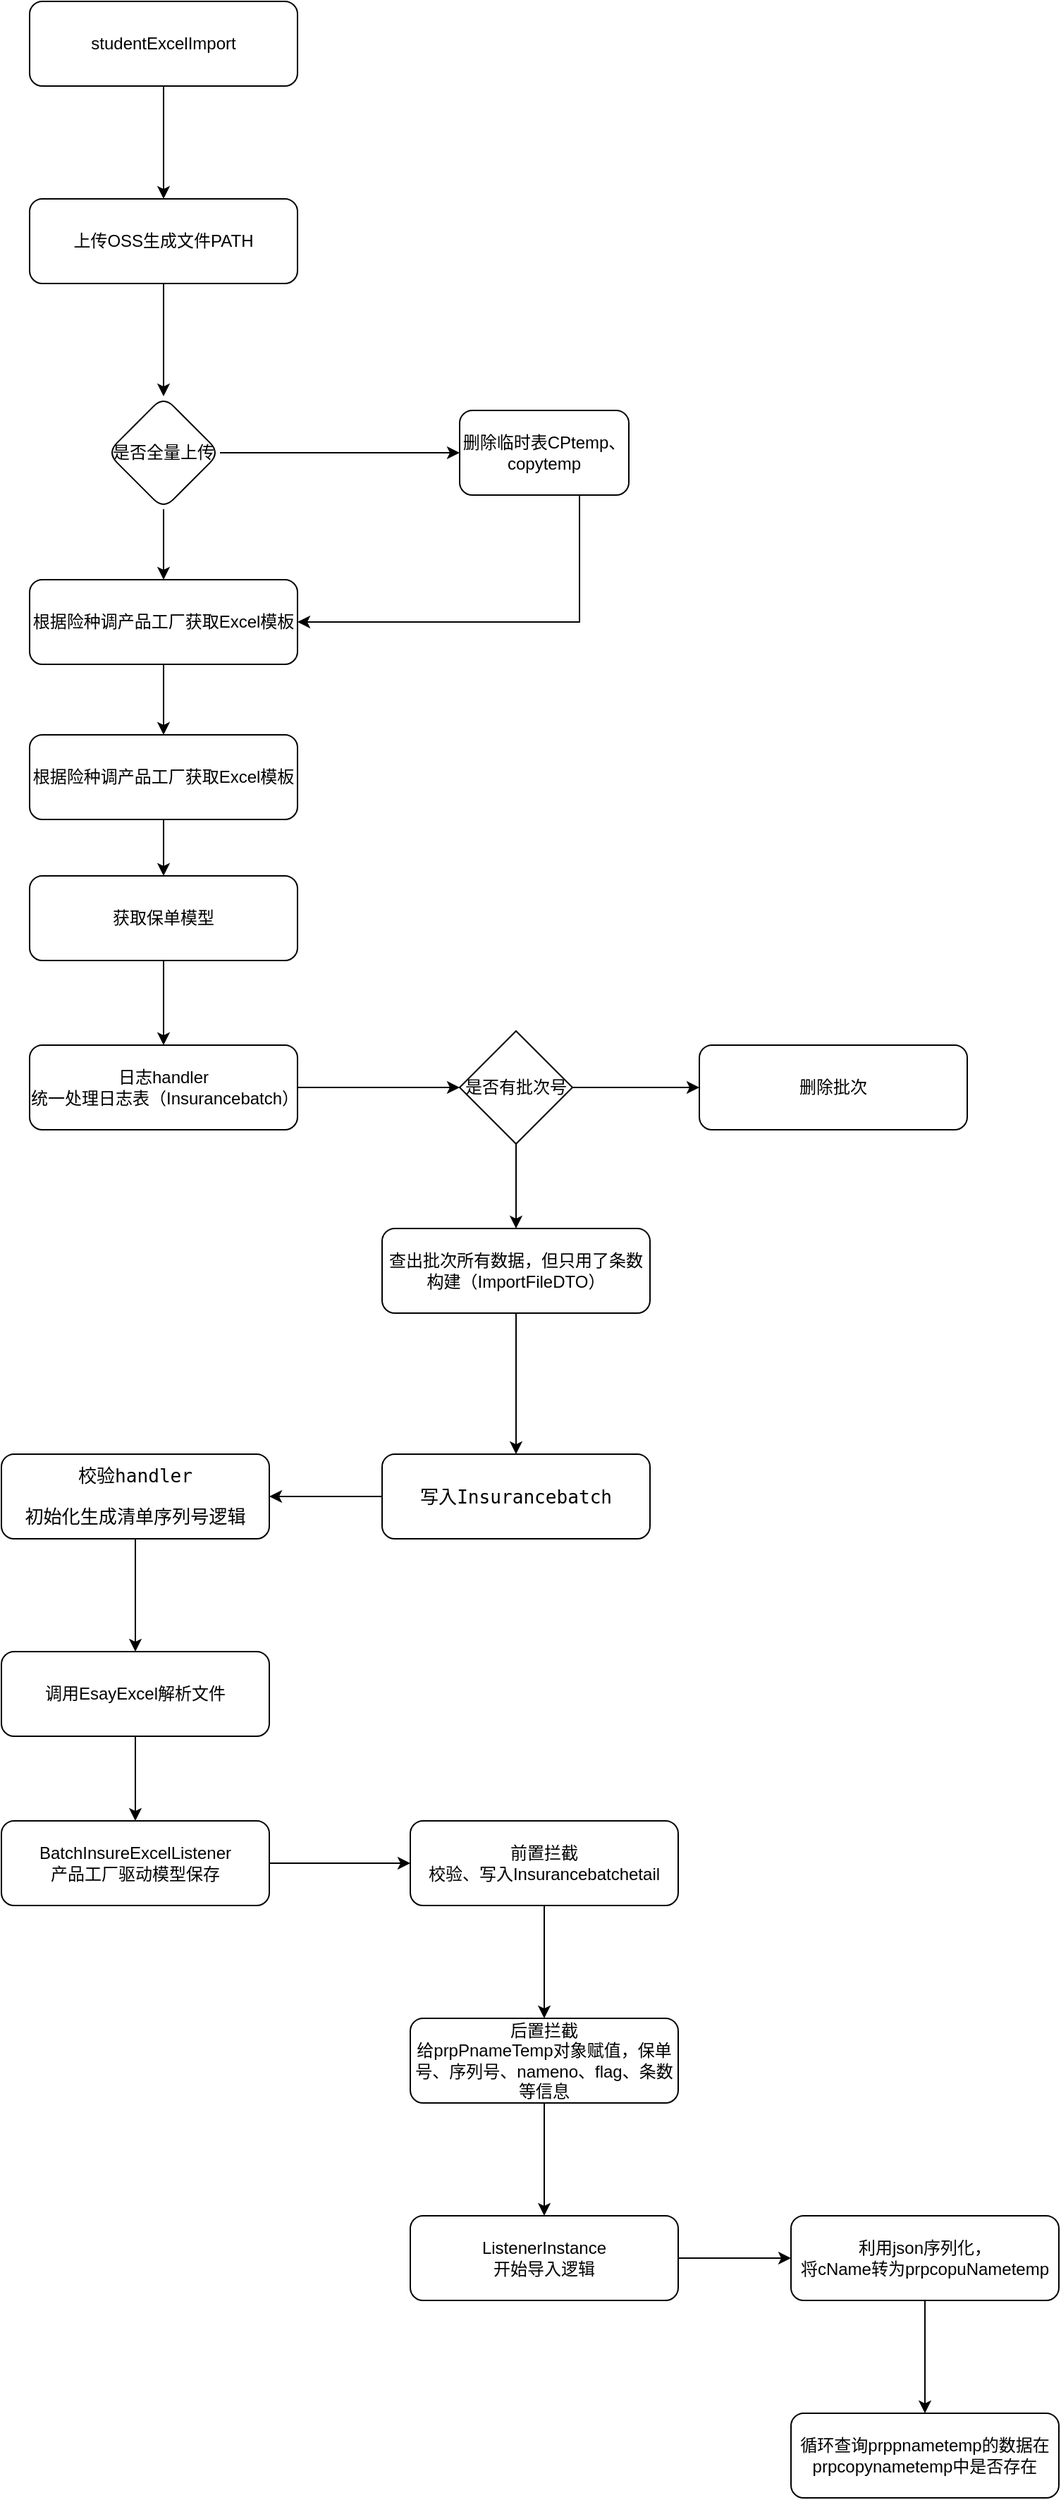 <mxfile version="24.4.4" type="github">
  <diagram name="第 1 页" id="Fu0R1MFzWa6YzTho8a_D">
    <mxGraphModel dx="1434" dy="746" grid="1" gridSize="10" guides="1" tooltips="1" connect="1" arrows="1" fold="1" page="1" pageScale="1" pageWidth="827" pageHeight="1169" math="0" shadow="0">
      <root>
        <mxCell id="0" />
        <mxCell id="1" parent="0" />
        <mxCell id="GyTgs1EJwbVY7Si8vsgn-1" value="" style="edgeStyle=orthogonalEdgeStyle;rounded=0;orthogonalLoop=1;jettySize=auto;html=1;" edge="1" parent="1" source="GyTgs1EJwbVY7Si8vsgn-2" target="GyTgs1EJwbVY7Si8vsgn-4">
          <mxGeometry relative="1" as="geometry" />
        </mxCell>
        <mxCell id="GyTgs1EJwbVY7Si8vsgn-2" value="studentExcelImport" style="rounded=1;whiteSpace=wrap;html=1;" vertex="1" parent="1">
          <mxGeometry x="380" y="30" width="190" height="60" as="geometry" />
        </mxCell>
        <mxCell id="GyTgs1EJwbVY7Si8vsgn-38" value="" style="edgeStyle=orthogonalEdgeStyle;rounded=0;orthogonalLoop=1;jettySize=auto;html=1;" edge="1" parent="1" source="GyTgs1EJwbVY7Si8vsgn-4" target="GyTgs1EJwbVY7Si8vsgn-37">
          <mxGeometry relative="1" as="geometry" />
        </mxCell>
        <mxCell id="GyTgs1EJwbVY7Si8vsgn-4" value="上传OSS生成文件PATH" style="rounded=1;whiteSpace=wrap;html=1;" vertex="1" parent="1">
          <mxGeometry x="380" y="170" width="190" height="60" as="geometry" />
        </mxCell>
        <mxCell id="GyTgs1EJwbVY7Si8vsgn-5" value="" style="edgeStyle=orthogonalEdgeStyle;rounded=0;orthogonalLoop=1;jettySize=auto;html=1;" edge="1" parent="1" source="GyTgs1EJwbVY7Si8vsgn-6" target="GyTgs1EJwbVY7Si8vsgn-8">
          <mxGeometry relative="1" as="geometry" />
        </mxCell>
        <mxCell id="GyTgs1EJwbVY7Si8vsgn-6" value="根据险种调产品工厂获取Excel模板" style="rounded=1;whiteSpace=wrap;html=1;" vertex="1" parent="1">
          <mxGeometry x="380" y="440" width="190" height="60" as="geometry" />
        </mxCell>
        <mxCell id="GyTgs1EJwbVY7Si8vsgn-7" value="" style="edgeStyle=orthogonalEdgeStyle;rounded=0;orthogonalLoop=1;jettySize=auto;html=1;" edge="1" parent="1" source="GyTgs1EJwbVY7Si8vsgn-8" target="GyTgs1EJwbVY7Si8vsgn-10">
          <mxGeometry relative="1" as="geometry" />
        </mxCell>
        <mxCell id="GyTgs1EJwbVY7Si8vsgn-8" value="根据险种调产品工厂获取Excel模板" style="rounded=1;whiteSpace=wrap;html=1;" vertex="1" parent="1">
          <mxGeometry x="380" y="550" width="190" height="60" as="geometry" />
        </mxCell>
        <mxCell id="GyTgs1EJwbVY7Si8vsgn-9" value="" style="edgeStyle=orthogonalEdgeStyle;rounded=0;orthogonalLoop=1;jettySize=auto;html=1;" edge="1" parent="1" source="GyTgs1EJwbVY7Si8vsgn-10" target="GyTgs1EJwbVY7Si8vsgn-12">
          <mxGeometry relative="1" as="geometry" />
        </mxCell>
        <mxCell id="GyTgs1EJwbVY7Si8vsgn-10" value="获取保单模型" style="rounded=1;whiteSpace=wrap;html=1;" vertex="1" parent="1">
          <mxGeometry x="380" y="650" width="190" height="60" as="geometry" />
        </mxCell>
        <mxCell id="GyTgs1EJwbVY7Si8vsgn-11" value="" style="edgeStyle=orthogonalEdgeStyle;rounded=0;orthogonalLoop=1;jettySize=auto;html=1;" edge="1" parent="1" source="GyTgs1EJwbVY7Si8vsgn-12" target="GyTgs1EJwbVY7Si8vsgn-15">
          <mxGeometry relative="1" as="geometry" />
        </mxCell>
        <mxCell id="GyTgs1EJwbVY7Si8vsgn-12" value="&lt;div&gt;日志handler&lt;/div&gt;统一处理日志表（Insurancebatch）" style="rounded=1;whiteSpace=wrap;html=1;" vertex="1" parent="1">
          <mxGeometry x="380" y="770" width="190" height="60" as="geometry" />
        </mxCell>
        <mxCell id="GyTgs1EJwbVY7Si8vsgn-13" value="" style="edgeStyle=orthogonalEdgeStyle;rounded=0;orthogonalLoop=1;jettySize=auto;html=1;" edge="1" parent="1" source="GyTgs1EJwbVY7Si8vsgn-15" target="GyTgs1EJwbVY7Si8vsgn-16">
          <mxGeometry relative="1" as="geometry" />
        </mxCell>
        <mxCell id="GyTgs1EJwbVY7Si8vsgn-14" value="" style="edgeStyle=orthogonalEdgeStyle;rounded=0;orthogonalLoop=1;jettySize=auto;html=1;" edge="1" parent="1" source="GyTgs1EJwbVY7Si8vsgn-15" target="GyTgs1EJwbVY7Si8vsgn-18">
          <mxGeometry relative="1" as="geometry" />
        </mxCell>
        <mxCell id="GyTgs1EJwbVY7Si8vsgn-15" value="是否有批次号" style="rhombus;whiteSpace=wrap;html=1;" vertex="1" parent="1">
          <mxGeometry x="685" y="760" width="80" height="80" as="geometry" />
        </mxCell>
        <mxCell id="GyTgs1EJwbVY7Si8vsgn-16" value="删除批次" style="rounded=1;whiteSpace=wrap;html=1;" vertex="1" parent="1">
          <mxGeometry x="855" y="770" width="190" height="60" as="geometry" />
        </mxCell>
        <mxCell id="GyTgs1EJwbVY7Si8vsgn-17" value="" style="edgeStyle=orthogonalEdgeStyle;rounded=0;orthogonalLoop=1;jettySize=auto;html=1;" edge="1" parent="1" source="GyTgs1EJwbVY7Si8vsgn-18" target="GyTgs1EJwbVY7Si8vsgn-20">
          <mxGeometry relative="1" as="geometry" />
        </mxCell>
        <mxCell id="GyTgs1EJwbVY7Si8vsgn-18" value="查出批次所有数据，但只用了条数&lt;div&gt;构建（ImportFileDTO）&lt;/div&gt;" style="rounded=1;whiteSpace=wrap;html=1;" vertex="1" parent="1">
          <mxGeometry x="630" y="900" width="190" height="60" as="geometry" />
        </mxCell>
        <mxCell id="GyTgs1EJwbVY7Si8vsgn-19" value="" style="edgeStyle=orthogonalEdgeStyle;rounded=0;orthogonalLoop=1;jettySize=auto;html=1;" edge="1" parent="1" source="GyTgs1EJwbVY7Si8vsgn-20" target="GyTgs1EJwbVY7Si8vsgn-22">
          <mxGeometry relative="1" as="geometry" />
        </mxCell>
        <mxCell id="GyTgs1EJwbVY7Si8vsgn-20" value="&lt;pre style=&quot;font-family: &amp;quot;JetBrains Mono&amp;quot;, monospace; font-size: 9.8pt;&quot;&gt;&lt;span style=&quot;background-color: rgb(255, 255, 255);&quot;&gt;写入Insurancebatch&lt;/span&gt;&lt;span style=&quot;color: rgb(169, 183, 198); background-color: rgb(43, 43, 43);&quot;&gt;&lt;br&gt;&lt;/span&gt;&lt;/pre&gt;" style="rounded=1;whiteSpace=wrap;html=1;" vertex="1" parent="1">
          <mxGeometry x="630" y="1060" width="190" height="60" as="geometry" />
        </mxCell>
        <mxCell id="GyTgs1EJwbVY7Si8vsgn-21" value="" style="edgeStyle=orthogonalEdgeStyle;rounded=0;orthogonalLoop=1;jettySize=auto;html=1;" edge="1" parent="1" source="GyTgs1EJwbVY7Si8vsgn-22" target="GyTgs1EJwbVY7Si8vsgn-24">
          <mxGeometry relative="1" as="geometry" />
        </mxCell>
        <mxCell id="GyTgs1EJwbVY7Si8vsgn-22" value="&lt;pre style=&quot;font-family: &amp;quot;JetBrains Mono&amp;quot;, monospace; font-size: 9.8pt;&quot;&gt;&lt;span style=&quot;background-color: rgb(255, 255, 255);&quot;&gt;校验handler&lt;/span&gt;&lt;span style=&quot;color: rgb(169, 183, 198); background-color: rgb(43, 43, 43);&quot;&gt;&lt;br&gt;&lt;/span&gt;&lt;/pre&gt;&lt;pre style=&quot;font-family: &amp;quot;JetBrains Mono&amp;quot;, monospace; font-size: 9.8pt;&quot;&gt;&lt;span style=&quot;background-color: rgb(255, 255, 255);&quot;&gt;初始化生成清单序列号逻辑&lt;/span&gt;&lt;/pre&gt;" style="rounded=1;whiteSpace=wrap;html=1;" vertex="1" parent="1">
          <mxGeometry x="360" y="1060" width="190" height="60" as="geometry" />
        </mxCell>
        <mxCell id="GyTgs1EJwbVY7Si8vsgn-23" value="" style="edgeStyle=orthogonalEdgeStyle;rounded=0;orthogonalLoop=1;jettySize=auto;html=1;" edge="1" parent="1" source="GyTgs1EJwbVY7Si8vsgn-24" target="GyTgs1EJwbVY7Si8vsgn-26">
          <mxGeometry relative="1" as="geometry" />
        </mxCell>
        <mxCell id="GyTgs1EJwbVY7Si8vsgn-24" value="&lt;span style=&quot;background-color: rgb(255, 255, 255);&quot;&gt;调用EsayExcel解析文件&lt;/span&gt;" style="rounded=1;whiteSpace=wrap;html=1;" vertex="1" parent="1">
          <mxGeometry x="360" y="1200" width="190" height="60" as="geometry" />
        </mxCell>
        <mxCell id="GyTgs1EJwbVY7Si8vsgn-25" value="" style="edgeStyle=orthogonalEdgeStyle;rounded=0;orthogonalLoop=1;jettySize=auto;html=1;" edge="1" parent="1" source="GyTgs1EJwbVY7Si8vsgn-26" target="GyTgs1EJwbVY7Si8vsgn-28">
          <mxGeometry relative="1" as="geometry" />
        </mxCell>
        <mxCell id="GyTgs1EJwbVY7Si8vsgn-26" value="BatchInsureExcelListener&lt;div&gt;产品工厂驱动模型保存&lt;br&gt;&lt;/div&gt;" style="rounded=1;whiteSpace=wrap;html=1;" vertex="1" parent="1">
          <mxGeometry x="360" y="1320" width="190" height="60" as="geometry" />
        </mxCell>
        <mxCell id="GyTgs1EJwbVY7Si8vsgn-27" value="" style="edgeStyle=orthogonalEdgeStyle;rounded=0;orthogonalLoop=1;jettySize=auto;html=1;" edge="1" parent="1" source="GyTgs1EJwbVY7Si8vsgn-28" target="GyTgs1EJwbVY7Si8vsgn-30">
          <mxGeometry relative="1" as="geometry" />
        </mxCell>
        <mxCell id="GyTgs1EJwbVY7Si8vsgn-28" value="前置拦截&lt;div&gt;校验、写入Insurancebatchetail&lt;/div&gt;" style="rounded=1;whiteSpace=wrap;html=1;" vertex="1" parent="1">
          <mxGeometry x="650" y="1320" width="190" height="60" as="geometry" />
        </mxCell>
        <mxCell id="GyTgs1EJwbVY7Si8vsgn-29" value="" style="edgeStyle=orthogonalEdgeStyle;rounded=0;orthogonalLoop=1;jettySize=auto;html=1;" edge="1" parent="1" source="GyTgs1EJwbVY7Si8vsgn-30" target="GyTgs1EJwbVY7Si8vsgn-32">
          <mxGeometry relative="1" as="geometry" />
        </mxCell>
        <mxCell id="GyTgs1EJwbVY7Si8vsgn-30" value="后置拦截&lt;div&gt;给prpPnameTemp对象赋值，保单号、序列号、nameno、flag、条数等信息&lt;/div&gt;" style="rounded=1;whiteSpace=wrap;html=1;" vertex="1" parent="1">
          <mxGeometry x="650" y="1460" width="190" height="60" as="geometry" />
        </mxCell>
        <mxCell id="GyTgs1EJwbVY7Si8vsgn-31" value="" style="edgeStyle=orthogonalEdgeStyle;rounded=0;orthogonalLoop=1;jettySize=auto;html=1;" edge="1" parent="1" source="GyTgs1EJwbVY7Si8vsgn-32" target="GyTgs1EJwbVY7Si8vsgn-33">
          <mxGeometry relative="1" as="geometry" />
        </mxCell>
        <mxCell id="GyTgs1EJwbVY7Si8vsgn-32" value="ListenerInstance&lt;br&gt;开始导入逻辑" style="rounded=1;whiteSpace=wrap;html=1;" vertex="1" parent="1">
          <mxGeometry x="650" y="1600" width="190" height="60" as="geometry" />
        </mxCell>
        <mxCell id="GyTgs1EJwbVY7Si8vsgn-44" value="" style="edgeStyle=orthogonalEdgeStyle;rounded=0;orthogonalLoop=1;jettySize=auto;html=1;" edge="1" parent="1" source="GyTgs1EJwbVY7Si8vsgn-33" target="GyTgs1EJwbVY7Si8vsgn-43">
          <mxGeometry relative="1" as="geometry" />
        </mxCell>
        <mxCell id="GyTgs1EJwbVY7Si8vsgn-33" value="利用json序列化，&lt;div&gt;将cName转为prpcopuNametemp&lt;/div&gt;" style="rounded=1;whiteSpace=wrap;html=1;" vertex="1" parent="1">
          <mxGeometry x="920" y="1600" width="190" height="60" as="geometry" />
        </mxCell>
        <mxCell id="GyTgs1EJwbVY7Si8vsgn-40" value="" style="edgeStyle=orthogonalEdgeStyle;rounded=0;orthogonalLoop=1;jettySize=auto;html=1;" edge="1" parent="1" source="GyTgs1EJwbVY7Si8vsgn-37" target="GyTgs1EJwbVY7Si8vsgn-39">
          <mxGeometry relative="1" as="geometry" />
        </mxCell>
        <mxCell id="GyTgs1EJwbVY7Si8vsgn-42" value="" style="edgeStyle=orthogonalEdgeStyle;rounded=0;orthogonalLoop=1;jettySize=auto;html=1;" edge="1" parent="1" source="GyTgs1EJwbVY7Si8vsgn-37" target="GyTgs1EJwbVY7Si8vsgn-6">
          <mxGeometry relative="1" as="geometry" />
        </mxCell>
        <mxCell id="GyTgs1EJwbVY7Si8vsgn-37" value="是否全量上传" style="rhombus;whiteSpace=wrap;html=1;rounded=1;" vertex="1" parent="1">
          <mxGeometry x="435" y="310" width="80" height="80" as="geometry" />
        </mxCell>
        <mxCell id="GyTgs1EJwbVY7Si8vsgn-41" style="edgeStyle=orthogonalEdgeStyle;rounded=0;orthogonalLoop=1;jettySize=auto;html=1;" edge="1" parent="1" source="GyTgs1EJwbVY7Si8vsgn-39" target="GyTgs1EJwbVY7Si8vsgn-6">
          <mxGeometry relative="1" as="geometry">
            <Array as="points">
              <mxPoint x="770" y="470" />
            </Array>
          </mxGeometry>
        </mxCell>
        <mxCell id="GyTgs1EJwbVY7Si8vsgn-39" value="删除临时表CPtemp、copytemp" style="whiteSpace=wrap;html=1;rounded=1;" vertex="1" parent="1">
          <mxGeometry x="685" y="320" width="120" height="60" as="geometry" />
        </mxCell>
        <mxCell id="GyTgs1EJwbVY7Si8vsgn-43" value="循环查询prppnametemp的数据在&lt;div&gt;prpcopynametemp中是否存在&lt;/div&gt;" style="rounded=1;whiteSpace=wrap;html=1;" vertex="1" parent="1">
          <mxGeometry x="920" y="1740" width="190" height="60" as="geometry" />
        </mxCell>
      </root>
    </mxGraphModel>
  </diagram>
</mxfile>
